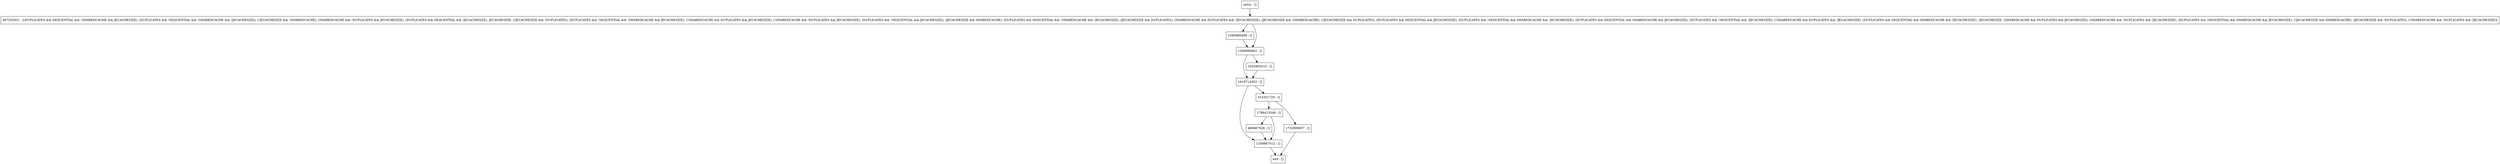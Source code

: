 digraph searchRangeAdvanceAndCheckKey {
node [shape=record];
1732909657 [label="1732909657 - []"];
1619714363 [label="1619714363 - []"];
567252931 [label="567252931 - [(DUPLICATES && SEQUENTIAL && !SHAREDCACHE && JECACHESIZE), (DUPLICATES && !SEQUENTIAL && !SHAREDCACHE && !JECACHESIZE), (!JECACHESIZE && !SHAREDCACHE), (SHAREDCACHE && !DUPLICATES && JECACHESIZE), (DUPLICATES && SEQUENTIAL && !JECACHESIZE), JECACHESIZE, (!JECACHESIZE && !DUPLICATES), (DUPLICATES && !SEQUENTIAL && !SHAREDCACHE && JECACHESIZE), (!SHAREDCACHE && DUPLICATES && JECACHESIZE), (!SHAREDCACHE && !DUPLICATES && JECACHESIZE), (DUPLICATES && !SEQUENTIAL && JECACHESIZE), (JECACHESIZE && SHAREDCACHE), (DUPLICATES && SEQUENTIAL && !SHAREDCACHE && !JECACHESIZE), (JECACHESIZE && DUPLICATES), (SHAREDCACHE && DUPLICATES && !JECACHESIZE), (JECACHESIZE && !SHAREDCACHE), (!JECACHESIZE && DUPLICATES), (DUPLICATES && SEQUENTIAL && JECACHESIZE), (DUPLICATES && !SEQUENTIAL && SHAREDCACHE && !JECACHESIZE), (DUPLICATES && SEQUENTIAL && SHAREDCACHE && JECACHESIZE), (DUPLICATES && !SEQUENTIAL && !JECACHESIZE), (!SHAREDCACHE && DUPLICATES && !JECACHESIZE), (DUPLICATES && SEQUENTIAL && SHAREDCACHE && !JECACHESIZE), !JECACHESIZE, (SHAREDCACHE && DUPLICATES && JECACHESIZE), (SHAREDCACHE && !DUPLICATES && !JECACHESIZE), (DUPLICATES && !SEQUENTIAL && SHAREDCACHE && JECACHESIZE), (!JECACHESIZE && SHAREDCACHE), (JECACHESIZE && !DUPLICATES), (!SHAREDCACHE && !DUPLICATES && !JECACHESIZE)]"];
1585680499 [label="1585680499 - []"];
entry [label="entry - []"];
exit [label="exit - []"];
1025905510 [label="1025905510 - []"];
1358867012 [label="1358867012 - []"];
314351720 [label="314351720 - []"];
489867826 [label="489867826 - []"];
1299990843 [label="1299990843 - []"];
1786415349 [label="1786415349 - []"];
entry;
exit;
1732909657 -> exit;
1619714363 -> 1358867012;
1619714363 -> 314351720;
567252931 -> 1585680499;
567252931 -> 1299990843;
1585680499 -> 1299990843;
entry -> 567252931;
1025905510 -> 1619714363;
1358867012 -> exit;
314351720 -> 1732909657;
314351720 -> 1786415349;
489867826 -> 1358867012;
1299990843 -> 1025905510;
1299990843 -> 1619714363;
1786415349 -> 1358867012;
1786415349 -> 489867826;
}
